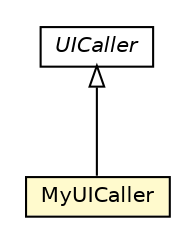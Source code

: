 #!/usr/local/bin/dot
#
# Class diagram 
# Generated by UMLGraph version R5_6-24-gf6e263 (http://www.umlgraph.org/)
#

digraph G {
	edge [fontname="Helvetica",fontsize=10,labelfontname="Helvetica",labelfontsize=10];
	node [fontname="Helvetica",fontsize=10,shape=plaintext];
	nodesep=0.25;
	ranksep=0.5;
	// org.universAAL.middleware.ui.UICaller
	c6012095 [label=<<table title="org.universAAL.middleware.ui.UICaller" border="0" cellborder="1" cellspacing="0" cellpadding="2" port="p" href="../../../../middleware/ui/UICaller.html">
		<tr><td><table border="0" cellspacing="0" cellpadding="1">
<tr><td align="center" balign="center"><font face="Helvetica-Oblique"> UICaller </font></td></tr>
		</table></td></tr>
		</table>>, URL="../../../../middleware/ui/UICaller.html", fontname="Helvetica", fontcolor="black", fontsize=10.0];
	// org.universAAL.tutorials.ui.bus.uicaller.MyUICaller
	c6014255 [label=<<table title="org.universAAL.tutorials.ui.bus.uicaller.MyUICaller" border="0" cellborder="1" cellspacing="0" cellpadding="2" port="p" bgcolor="lemonChiffon" href="./MyUICaller.html">
		<tr><td><table border="0" cellspacing="0" cellpadding="1">
<tr><td align="center" balign="center"> MyUICaller </td></tr>
		</table></td></tr>
		</table>>, URL="./MyUICaller.html", fontname="Helvetica", fontcolor="black", fontsize=10.0];
	//org.universAAL.tutorials.ui.bus.uicaller.MyUICaller extends org.universAAL.middleware.ui.UICaller
	c6012095:p -> c6014255:p [dir=back,arrowtail=empty];
}

